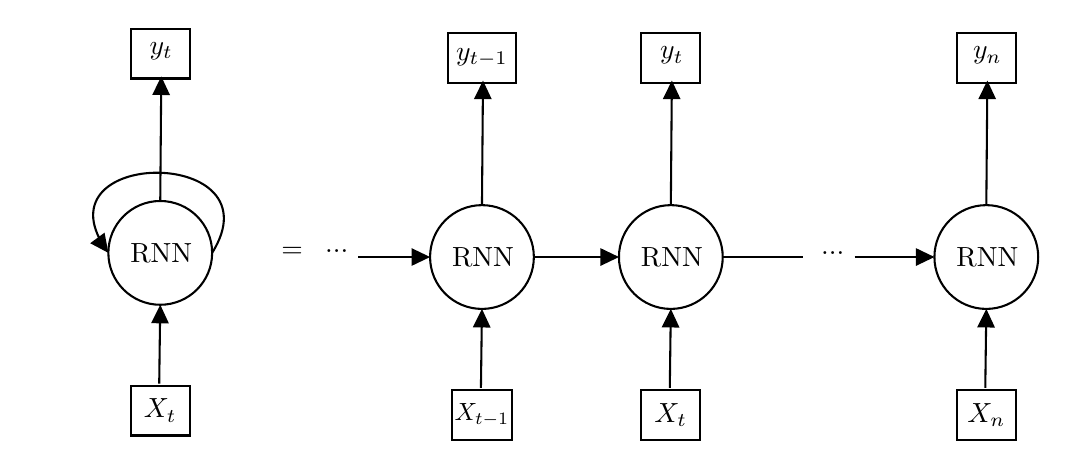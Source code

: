 

\tikzset{every picture/.style={line width=0.75pt}} %set default line width to 0.75pt        

\begin{tikzpicture}[x=0.75pt,y=0.75pt,yscale=-1,xscale=1]
%uncomment if require: \path (0,300); %set diagram left start at 0, and has height of 300

%Shape: Circle [id:dp8533848553232608] 
\draw   (79,153) .. controls (79,139.19) and (90.19,128) .. (104,128) .. controls (117.81,128) and (129,139.19) .. (129,153) .. controls (129,166.81) and (117.81,178) .. (104,178) .. controls (90.19,178) and (79,166.81) .. (79,153) -- cycle ;
%Shape: Rectangle [id:dp3356851682550741] 
\draw   (89.75,217) -- (118.25,217) -- (118.25,241) -- (89.75,241) -- cycle ;
%Shape: Rectangle [id:dp015360643602005286] 
\draw   (89.75,45) -- (118.25,45) -- (118.25,69) -- (89.75,69) -- cycle ;
%Curve Lines [id:da13241738005580928] 
\draw    (77.42,150.74) .. controls (45.07,101.98) and (161.01,101.78) .. (129,153) ;

\draw [shift={(79,153)}, rotate = 233.67] [fill={rgb, 255:red, 0; green, 0; blue, 0 }  ][line width=0.75]  [draw opacity=0] (8.93,-4.29) -- (0,0) -- (8.93,4.29) -- cycle    ;
%Straight Lines [id:da8737873439903896] 
\draw    (103.97,180) -- (103.5,216) ;

\draw [shift={(104,178)}, rotate = 90.75] [fill={rgb, 255:red, 0; green, 0; blue, 0 }  ][line width=0.75]  [draw opacity=0] (8.93,-4.29) -- (0,0) -- (8.93,4.29) -- cycle    ;
%Straight Lines [id:da7493250835057881] 
\draw    (104.48,70) -- (104,128) ;

\draw [shift={(104.5,68)}, rotate = 90.48] [fill={rgb, 255:red, 0; green, 0; blue, 0 }  ][line width=0.75]  [draw opacity=0] (8.93,-4.29) -- (0,0) -- (8.93,4.29) -- cycle    ;
%Shape: Circle [id:dp35751159267212573] 
\draw   (234,155) .. controls (234,141.19) and (245.19,130) .. (259,130) .. controls (272.81,130) and (284,141.19) .. (284,155) .. controls (284,168.81) and (272.81,180) .. (259,180) .. controls (245.19,180) and (234,168.81) .. (234,155) -- cycle ;
%Shape: Rectangle [id:dp2991223335771349] 
\draw   (244.75,219) -- (273.25,219) -- (273.25,243) -- (244.75,243) -- cycle ;
%Shape: Rectangle [id:dp26798597888426934] 
\draw   (242.5,47) -- (275.5,47) -- (275.5,71) -- (242.5,71) -- cycle ;
%Straight Lines [id:da9184227308196455] 
\draw    (258.97,182) -- (258.5,218) ;

\draw [shift={(259,180)}, rotate = 90.75] [fill={rgb, 255:red, 0; green, 0; blue, 0 }  ][line width=0.75]  [draw opacity=0] (8.93,-4.29) -- (0,0) -- (8.93,4.29) -- cycle    ;
%Straight Lines [id:da22975840892719268] 
\draw    (259.48,72) -- (259,130) ;

\draw [shift={(259.5,70)}, rotate = 90.48] [fill={rgb, 255:red, 0; green, 0; blue, 0 }  ][line width=0.75]  [draw opacity=0] (8.93,-4.29) -- (0,0) -- (8.93,4.29) -- cycle    ;
%Shape: Circle [id:dp9315127897645317] 
\draw   (325,155) .. controls (325,141.19) and (336.19,130) .. (350,130) .. controls (363.81,130) and (375,141.19) .. (375,155) .. controls (375,168.81) and (363.81,180) .. (350,180) .. controls (336.19,180) and (325,168.81) .. (325,155) -- cycle ;
%Shape: Rectangle [id:dp6992764849342432] 
\draw   (335.75,219) -- (364.25,219) -- (364.25,243) -- (335.75,243) -- cycle ;
%Shape: Rectangle [id:dp9244658583151169] 
\draw   (335.75,47) -- (364.25,47) -- (364.25,71) -- (335.75,71) -- cycle ;
%Straight Lines [id:da013335644895819732] 
\draw    (349.97,182) -- (349.5,218) ;

\draw [shift={(350,180)}, rotate = 90.75] [fill={rgb, 255:red, 0; green, 0; blue, 0 }  ][line width=0.75]  [draw opacity=0] (8.93,-4.29) -- (0,0) -- (8.93,4.29) -- cycle    ;
%Straight Lines [id:da47760247146100654] 
\draw    (350.48,72) -- (350,130) ;

\draw [shift={(350.5,70)}, rotate = 90.48] [fill={rgb, 255:red, 0; green, 0; blue, 0 }  ][line width=0.75]  [draw opacity=0] (8.93,-4.29) -- (0,0) -- (8.93,4.29) -- cycle    ;
%Straight Lines [id:da7862918954109384] 
\draw    (284,155) -- (323,155) ;
\draw [shift={(325,155)}, rotate = 180] [fill={rgb, 255:red, 0; green, 0; blue, 0 }  ][line width=0.75]  [draw opacity=0] (8.93,-4.29) -- (0,0) -- (8.93,4.29) -- cycle    ;

%Shape: Circle [id:dp5561688511939951] 
\draw   (477,155) .. controls (477,141.19) and (488.19,130) .. (502,130) .. controls (515.81,130) and (527,141.19) .. (527,155) .. controls (527,168.81) and (515.81,180) .. (502,180) .. controls (488.19,180) and (477,168.81) .. (477,155) -- cycle ;
%Shape: Rectangle [id:dp3227398330747131] 
\draw   (487.75,219) -- (516.25,219) -- (516.25,243) -- (487.75,243) -- cycle ;
%Shape: Rectangle [id:dp040272455053374845] 
\draw   (487.75,47) -- (516.25,47) -- (516.25,71) -- (487.75,71) -- cycle ;
%Straight Lines [id:da6201233594039455] 
\draw    (501.97,182) -- (501.5,218) ;

\draw [shift={(502,180)}, rotate = 90.75] [fill={rgb, 255:red, 0; green, 0; blue, 0 }  ][line width=0.75]  [draw opacity=0] (8.93,-4.29) -- (0,0) -- (8.93,4.29) -- cycle    ;
%Straight Lines [id:da35639259950390456] 
\draw    (502.48,72) -- (502,130) ;

\draw [shift={(502.5,70)}, rotate = 90.48] [fill={rgb, 255:red, 0; green, 0; blue, 0 }  ][line width=0.75]  [draw opacity=0] (8.93,-4.29) -- (0,0) -- (8.93,4.29) -- cycle    ;
%Straight Lines [id:da7814656791881325] 
\draw    (375,155) -- (413.5,155) ;


%Straight Lines [id:da5961879457049848] 
\draw    (438.5,155) -- (475,155) ;
\draw [shift={(477,155)}, rotate = 180] [fill={rgb, 255:red, 0; green, 0; blue, 0 }  ][line width=0.75]  [draw opacity=0] (8.93,-4.29) -- (0,0) -- (8.93,4.29) -- cycle    ;

%Straight Lines [id:da20737537017177732] 
\draw    (199.5,155) -- (232,155) ;
\draw [shift={(234,155)}, rotate = 180] [fill={rgb, 255:red, 0; green, 0; blue, 0 }  ][line width=0.75]  [draw opacity=0] (8.93,-4.29) -- (0,0) -- (8.93,4.29) -- cycle    ;


% Text Node
\draw (104,229) node   {$X_{t}$};
% Text Node
\draw (104.5,56) node   {$y_{t}$};
% Text Node
\draw (104.5,153) node  [align=left] {RNN};
% Text Node
\draw (167.5,153) node   {$=$};
% Text Node
\draw (259,231) node [scale=0.9]  {$X_{t-1}$};
% Text Node
\draw (259,59) node   {$y_{t-1}$};
% Text Node
\draw (259.5,155) node  [align=left] {RNN};
% Text Node
\draw (350,231) node   {$X_{t}$};
% Text Node
\draw (350.5,58) node   {$y_{t}$};
% Text Node
\draw (350.5,155) node  [align=left] {RNN};
% Text Node
\draw (502,231) node   {$X_{n}$};
% Text Node
\draw (502.5,58) node   {$y_{n}$};
% Text Node
\draw (502.5,155) node  [align=left] {RNN};
% Text Node
\draw (428,153) node   {$...$};
% Text Node
\draw (189,152) node   {$...$};


\end{tikzpicture}
